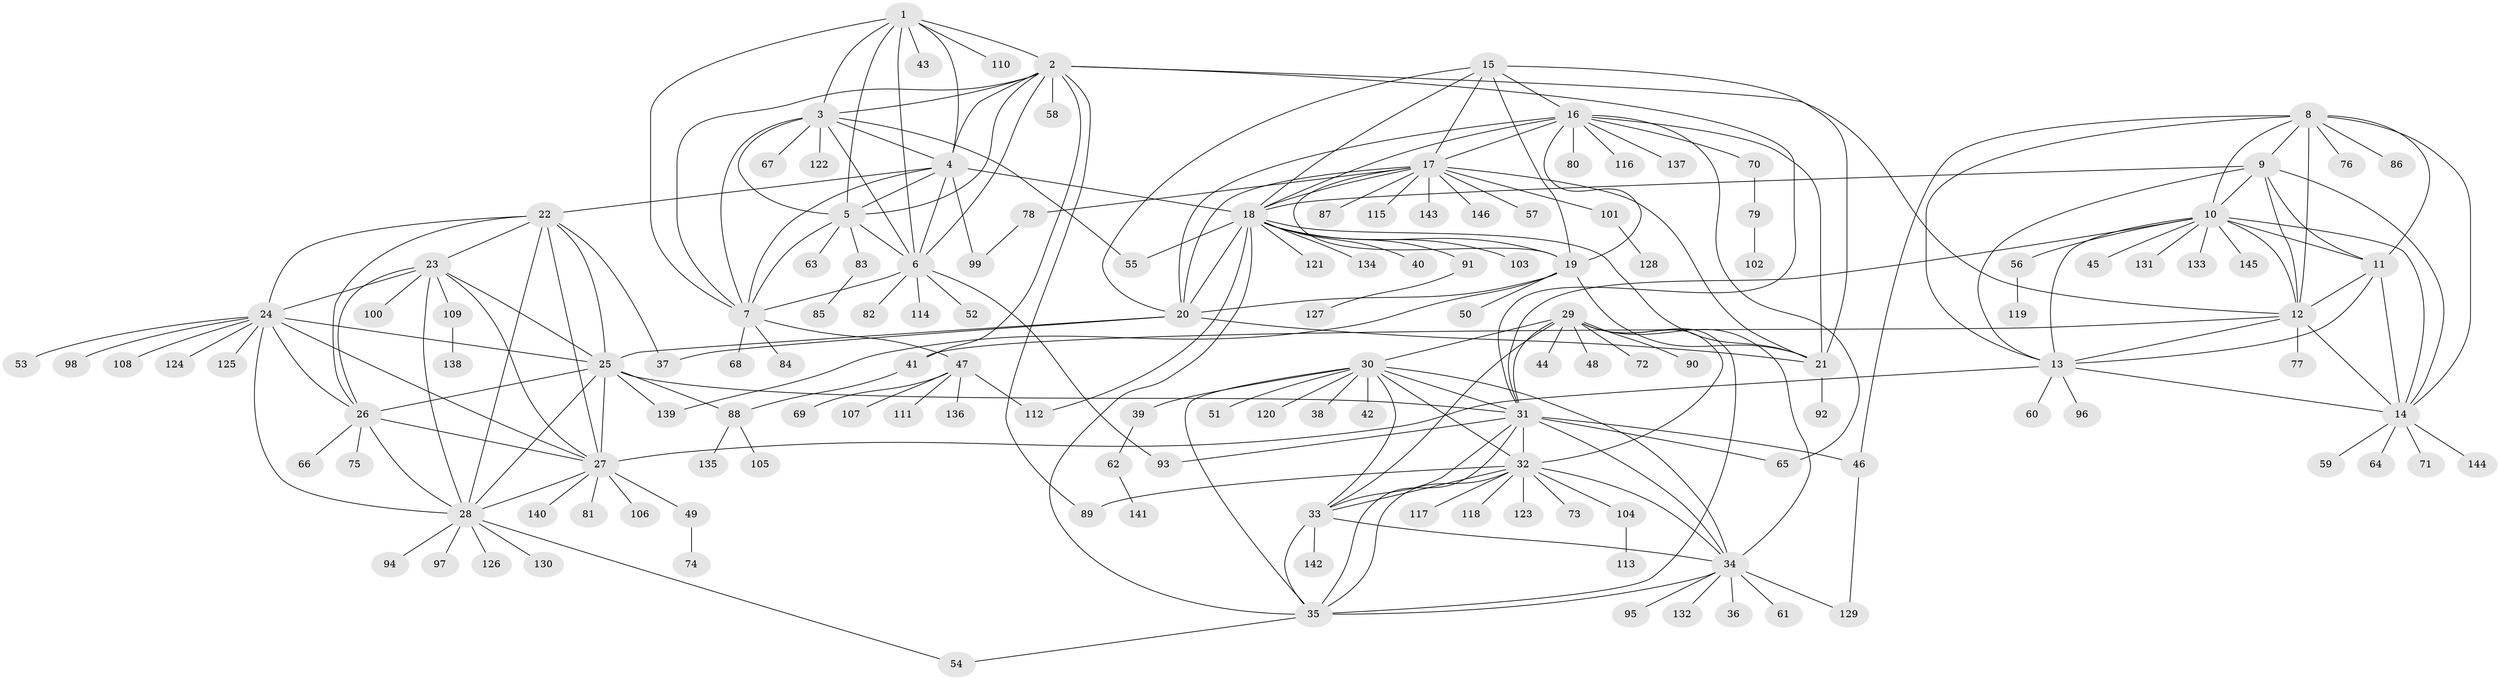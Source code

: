// coarse degree distribution, {7: 0.03361344537815126, 17: 0.008403361344537815, 12: 0.025210084033613446, 8: 0.03361344537815126, 11: 0.01680672268907563, 3: 0.03361344537815126, 10: 0.008403361344537815, 5: 0.01680672268907563, 14: 0.01680672268907563, 6: 0.025210084033613446, 9: 0.025210084033613446, 1: 0.6554621848739496, 2: 0.10084033613445378}
// Generated by graph-tools (version 1.1) at 2025/52/02/27/25 19:52:16]
// undirected, 146 vertices, 239 edges
graph export_dot {
graph [start="1"]
  node [color=gray90,style=filled];
  1;
  2;
  3;
  4;
  5;
  6;
  7;
  8;
  9;
  10;
  11;
  12;
  13;
  14;
  15;
  16;
  17;
  18;
  19;
  20;
  21;
  22;
  23;
  24;
  25;
  26;
  27;
  28;
  29;
  30;
  31;
  32;
  33;
  34;
  35;
  36;
  37;
  38;
  39;
  40;
  41;
  42;
  43;
  44;
  45;
  46;
  47;
  48;
  49;
  50;
  51;
  52;
  53;
  54;
  55;
  56;
  57;
  58;
  59;
  60;
  61;
  62;
  63;
  64;
  65;
  66;
  67;
  68;
  69;
  70;
  71;
  72;
  73;
  74;
  75;
  76;
  77;
  78;
  79;
  80;
  81;
  82;
  83;
  84;
  85;
  86;
  87;
  88;
  89;
  90;
  91;
  92;
  93;
  94;
  95;
  96;
  97;
  98;
  99;
  100;
  101;
  102;
  103;
  104;
  105;
  106;
  107;
  108;
  109;
  110;
  111;
  112;
  113;
  114;
  115;
  116;
  117;
  118;
  119;
  120;
  121;
  122;
  123;
  124;
  125;
  126;
  127;
  128;
  129;
  130;
  131;
  132;
  133;
  134;
  135;
  136;
  137;
  138;
  139;
  140;
  141;
  142;
  143;
  144;
  145;
  146;
  1 -- 2;
  1 -- 3;
  1 -- 4;
  1 -- 5;
  1 -- 6;
  1 -- 7;
  1 -- 43;
  1 -- 110;
  2 -- 3;
  2 -- 4;
  2 -- 5;
  2 -- 6;
  2 -- 7;
  2 -- 12;
  2 -- 31;
  2 -- 41;
  2 -- 58;
  2 -- 89;
  3 -- 4;
  3 -- 5;
  3 -- 6;
  3 -- 7;
  3 -- 55;
  3 -- 67;
  3 -- 122;
  4 -- 5;
  4 -- 6;
  4 -- 7;
  4 -- 18;
  4 -- 22;
  4 -- 99;
  5 -- 6;
  5 -- 7;
  5 -- 63;
  5 -- 83;
  6 -- 7;
  6 -- 52;
  6 -- 82;
  6 -- 93;
  6 -- 114;
  7 -- 47;
  7 -- 68;
  7 -- 84;
  8 -- 9;
  8 -- 10;
  8 -- 11;
  8 -- 12;
  8 -- 13;
  8 -- 14;
  8 -- 46;
  8 -- 76;
  8 -- 86;
  9 -- 10;
  9 -- 11;
  9 -- 12;
  9 -- 13;
  9 -- 14;
  9 -- 18;
  10 -- 11;
  10 -- 12;
  10 -- 13;
  10 -- 14;
  10 -- 31;
  10 -- 45;
  10 -- 56;
  10 -- 131;
  10 -- 133;
  10 -- 145;
  11 -- 12;
  11 -- 13;
  11 -- 14;
  12 -- 13;
  12 -- 14;
  12 -- 41;
  12 -- 77;
  13 -- 14;
  13 -- 27;
  13 -- 60;
  13 -- 96;
  14 -- 59;
  14 -- 64;
  14 -- 71;
  14 -- 144;
  15 -- 16;
  15 -- 17;
  15 -- 18;
  15 -- 19;
  15 -- 20;
  15 -- 21;
  16 -- 17;
  16 -- 18;
  16 -- 19;
  16 -- 20;
  16 -- 21;
  16 -- 65;
  16 -- 70;
  16 -- 80;
  16 -- 116;
  16 -- 137;
  17 -- 18;
  17 -- 19;
  17 -- 20;
  17 -- 21;
  17 -- 57;
  17 -- 78;
  17 -- 87;
  17 -- 101;
  17 -- 115;
  17 -- 143;
  17 -- 146;
  18 -- 19;
  18 -- 20;
  18 -- 21;
  18 -- 35;
  18 -- 40;
  18 -- 55;
  18 -- 91;
  18 -- 103;
  18 -- 112;
  18 -- 121;
  18 -- 134;
  19 -- 20;
  19 -- 21;
  19 -- 50;
  19 -- 139;
  20 -- 21;
  20 -- 25;
  20 -- 37;
  21 -- 92;
  22 -- 23;
  22 -- 24;
  22 -- 25;
  22 -- 26;
  22 -- 27;
  22 -- 28;
  22 -- 37;
  23 -- 24;
  23 -- 25;
  23 -- 26;
  23 -- 27;
  23 -- 28;
  23 -- 100;
  23 -- 109;
  24 -- 25;
  24 -- 26;
  24 -- 27;
  24 -- 28;
  24 -- 53;
  24 -- 98;
  24 -- 108;
  24 -- 124;
  24 -- 125;
  25 -- 26;
  25 -- 27;
  25 -- 28;
  25 -- 31;
  25 -- 88;
  25 -- 139;
  26 -- 27;
  26 -- 28;
  26 -- 66;
  26 -- 75;
  27 -- 28;
  27 -- 49;
  27 -- 81;
  27 -- 106;
  27 -- 140;
  28 -- 54;
  28 -- 94;
  28 -- 97;
  28 -- 126;
  28 -- 130;
  29 -- 30;
  29 -- 31;
  29 -- 32;
  29 -- 33;
  29 -- 34;
  29 -- 35;
  29 -- 44;
  29 -- 48;
  29 -- 72;
  29 -- 90;
  30 -- 31;
  30 -- 32;
  30 -- 33;
  30 -- 34;
  30 -- 35;
  30 -- 38;
  30 -- 39;
  30 -- 42;
  30 -- 51;
  30 -- 120;
  31 -- 32;
  31 -- 33;
  31 -- 34;
  31 -- 35;
  31 -- 46;
  31 -- 65;
  31 -- 93;
  32 -- 33;
  32 -- 34;
  32 -- 35;
  32 -- 73;
  32 -- 89;
  32 -- 104;
  32 -- 117;
  32 -- 118;
  32 -- 123;
  33 -- 34;
  33 -- 35;
  33 -- 142;
  34 -- 35;
  34 -- 36;
  34 -- 61;
  34 -- 95;
  34 -- 129;
  34 -- 132;
  35 -- 54;
  39 -- 62;
  41 -- 88;
  46 -- 129;
  47 -- 69;
  47 -- 107;
  47 -- 111;
  47 -- 112;
  47 -- 136;
  49 -- 74;
  56 -- 119;
  62 -- 141;
  70 -- 79;
  78 -- 99;
  79 -- 102;
  83 -- 85;
  88 -- 105;
  88 -- 135;
  91 -- 127;
  101 -- 128;
  104 -- 113;
  109 -- 138;
}
